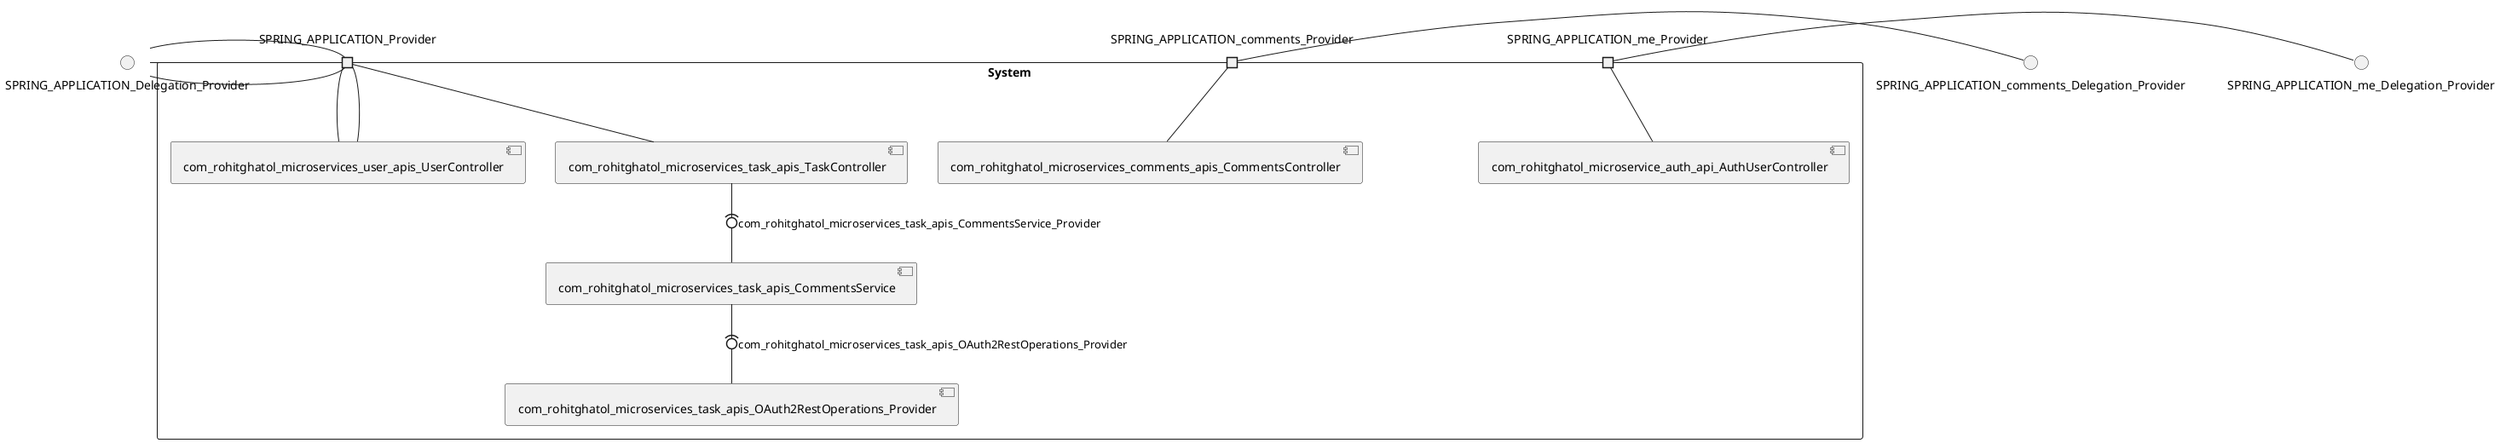 @startuml
skinparam fixCircleLabelOverlapping true
skinparam componentStyle uml2
() SPRING_APPLICATION_Delegation_Provider
() SPRING_APPLICATION_comments_Delegation_Provider
() SPRING_APPLICATION_me_Delegation_Provider
rectangle System {
[com_rohitghatol_microservice_auth_api_AuthUserController] [[rohitghatol-spring-boot-microservices.repository#_a7OBitEnEe6iAPYic042WA]]
[com_rohitghatol_microservices_comments_apis_CommentsController] [[rohitghatol-spring-boot-microservices.repository#_a7OBitEnEe6iAPYic042WA]]
[com_rohitghatol_microservices_task_apis_CommentsService] [[rohitghatol-spring-boot-microservices.repository#_a7OBitEnEe6iAPYic042WA]]
[com_rohitghatol_microservices_task_apis_OAuth2RestOperations_Provider] [[rohitghatol-spring-boot-microservices.repository#_a7OBitEnEe6iAPYic042WA]]
[com_rohitghatol_microservices_task_apis_TaskController] [[rohitghatol-spring-boot-microservices.repository#_a7OBitEnEe6iAPYic042WA]]
[com_rohitghatol_microservices_user_apis_UserController] [[rohitghatol-spring-boot-microservices.repository#_a7OBitEnEe6iAPYic042WA]]
port SPRING_APPLICATION_Provider
SPRING_APPLICATION_Delegation_Provider - SPRING_APPLICATION_Provider
SPRING_APPLICATION_Provider - [com_rohitghatol_microservices_user_apis_UserController]
port SPRING_APPLICATION_Provider
SPRING_APPLICATION_Delegation_Provider - SPRING_APPLICATION_Provider
SPRING_APPLICATION_Provider - [com_rohitghatol_microservices_user_apis_UserController]
port SPRING_APPLICATION_Provider
SPRING_APPLICATION_Delegation_Provider - SPRING_APPLICATION_Provider
SPRING_APPLICATION_Provider - [com_rohitghatol_microservices_task_apis_TaskController]
port SPRING_APPLICATION_comments_Provider
SPRING_APPLICATION_comments_Delegation_Provider - SPRING_APPLICATION_comments_Provider
SPRING_APPLICATION_comments_Provider - [com_rohitghatol_microservices_comments_apis_CommentsController]
port SPRING_APPLICATION_me_Provider
SPRING_APPLICATION_me_Delegation_Provider - SPRING_APPLICATION_me_Provider
SPRING_APPLICATION_me_Provider - [com_rohitghatol_microservice_auth_api_AuthUserController]
[com_rohitghatol_microservices_task_apis_TaskController] -(0- [com_rohitghatol_microservices_task_apis_CommentsService] : com_rohitghatol_microservices_task_apis_CommentsService_Provider
[com_rohitghatol_microservices_task_apis_CommentsService] -(0- [com_rohitghatol_microservices_task_apis_OAuth2RestOperations_Provider] : com_rohitghatol_microservices_task_apis_OAuth2RestOperations_Provider
}

@enduml
